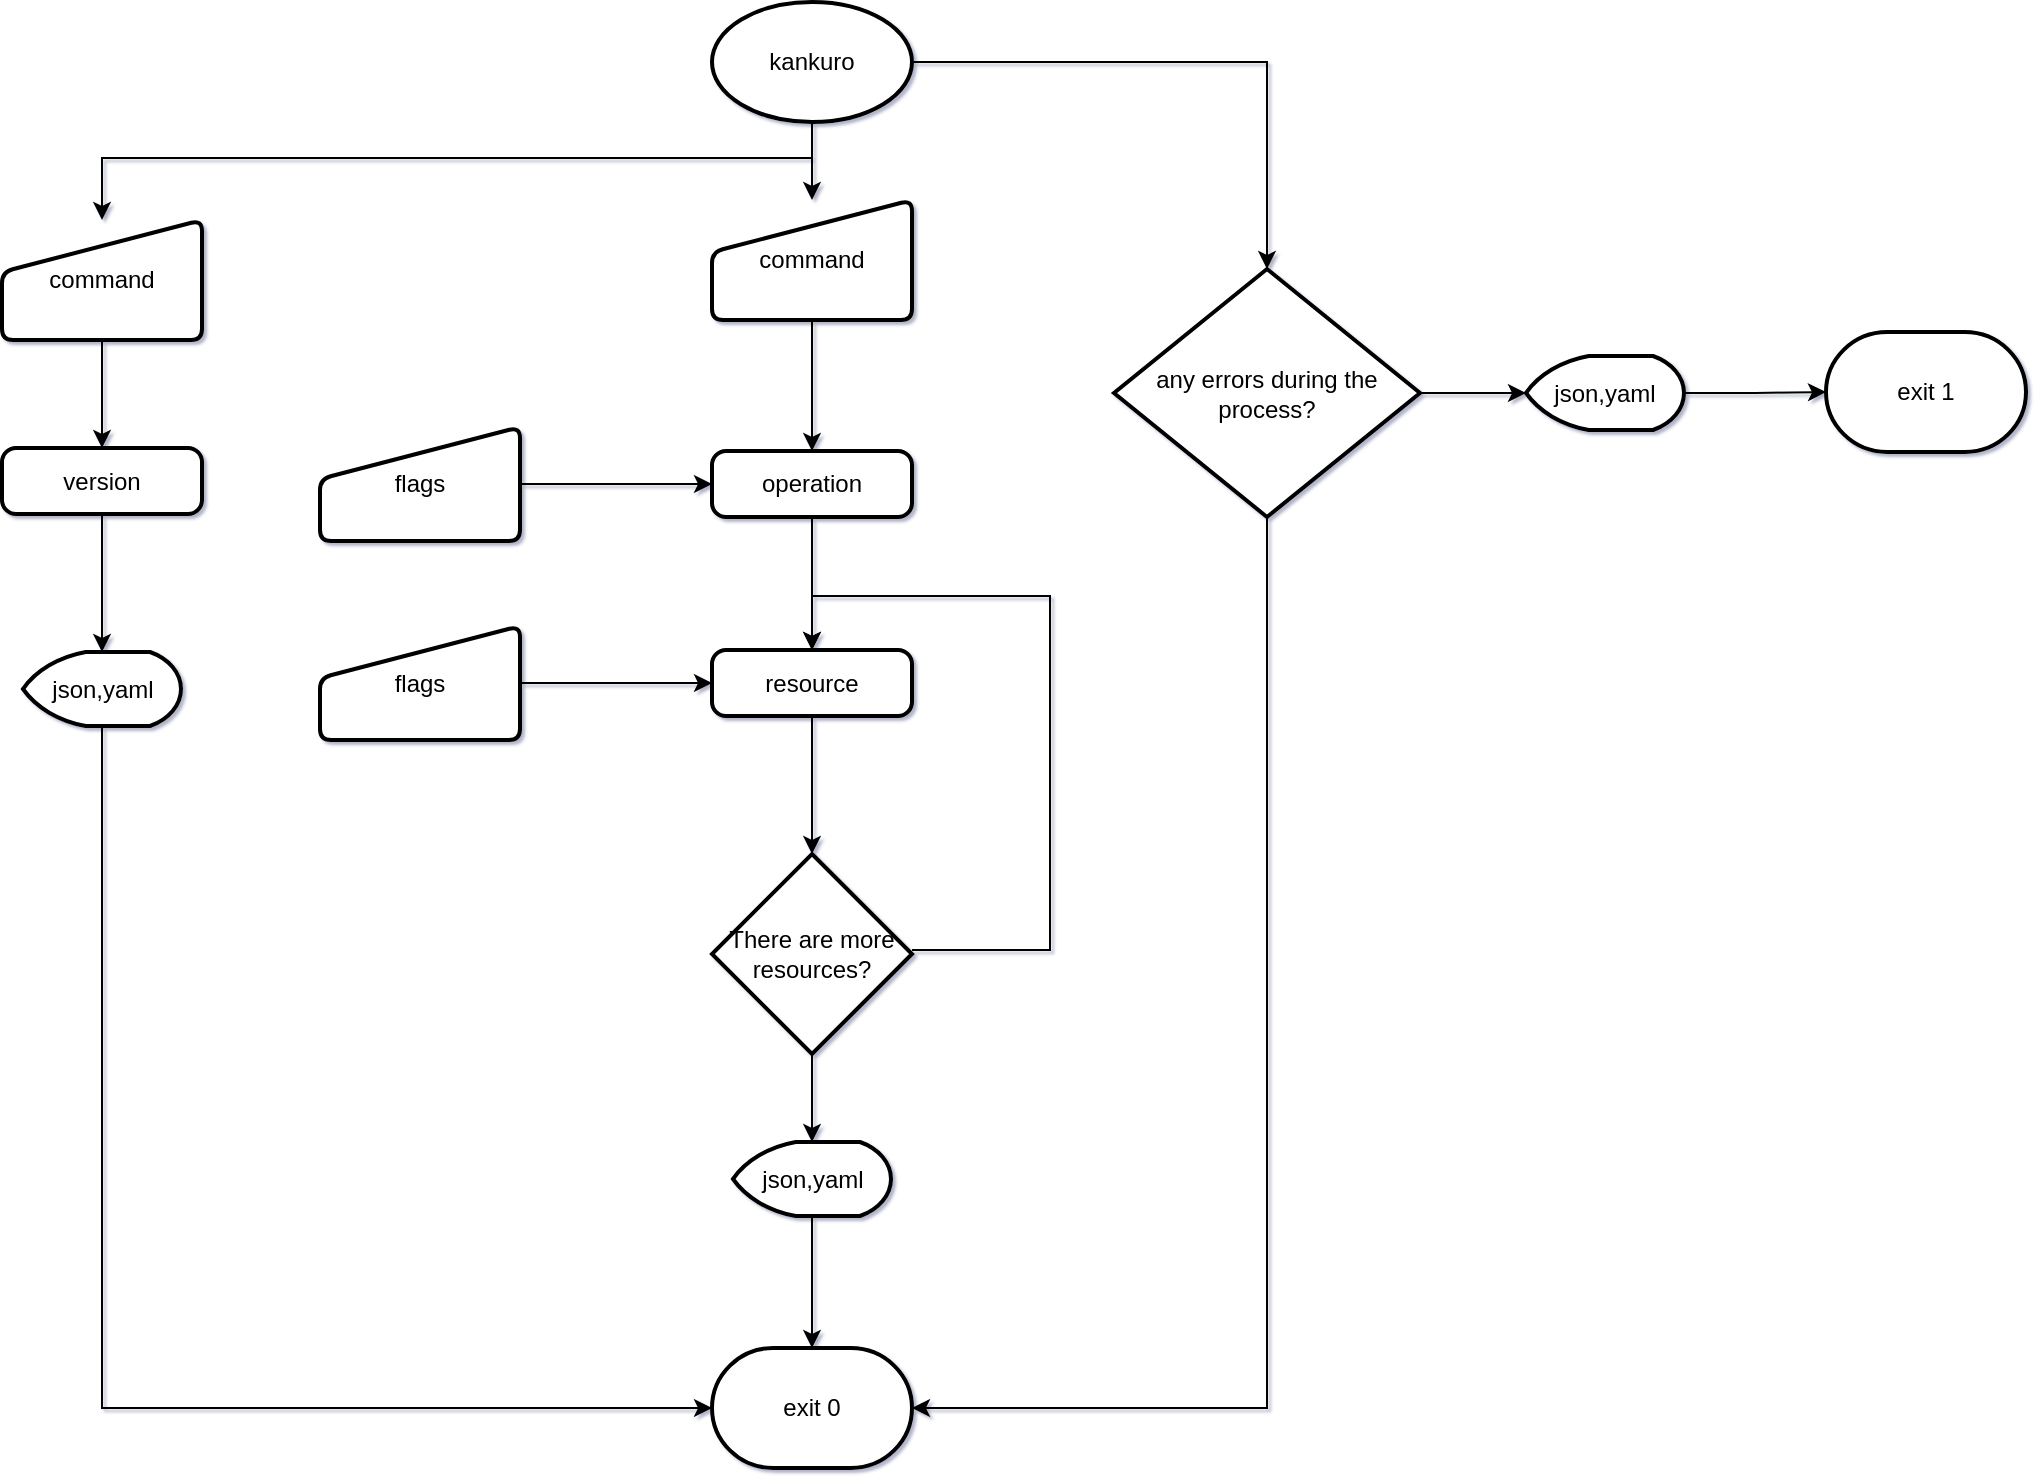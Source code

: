 <mxfile version="20.2.8" type="device" pages="3"><diagram name="Flowchart" id="9f46799a-70d6-7492-0946-bef42562c5a5"><mxGraphModel dx="2430" dy="1559" grid="0" gridSize="10" guides="1" tooltips="1" connect="1" arrows="1" fold="1" page="0" pageScale="1" pageWidth="1100" pageHeight="850" background="none" math="0" shadow="1"><root><mxCell id="0"/><mxCell id="1" parent="0"/><mxCell id="vDhYSvmYMvig0iVriiUR-4" style="edgeStyle=orthogonalEdgeStyle;rounded=0;orthogonalLoop=1;jettySize=auto;html=1;" parent="1" source="vDhYSvmYMvig0iVriiUR-2" target="vDhYSvmYMvig0iVriiUR-3" edge="1"><mxGeometry relative="1" as="geometry"/></mxCell><mxCell id="2fxZ9Q4PtYLTU2FdA9Wt-42" style="edgeStyle=orthogonalEdgeStyle;rounded=0;orthogonalLoop=1;jettySize=auto;html=1;" edge="1" parent="1" source="vDhYSvmYMvig0iVriiUR-2" target="2fxZ9Q4PtYLTU2FdA9Wt-41"><mxGeometry relative="1" as="geometry"><Array as="points"><mxPoint x="-179" y="-454"/><mxPoint x="-534" y="-454"/></Array></mxGeometry></mxCell><mxCell id="2fxZ9Q4PtYLTU2FdA9Wt-50" style="edgeStyle=orthogonalEdgeStyle;rounded=0;orthogonalLoop=1;jettySize=auto;html=1;" edge="1" parent="1" source="vDhYSvmYMvig0iVriiUR-2" target="2fxZ9Q4PtYLTU2FdA9Wt-49"><mxGeometry relative="1" as="geometry"/></mxCell><mxCell id="vDhYSvmYMvig0iVriiUR-2" value="kankuro" style="strokeWidth=2;html=1;shape=mxgraph.flowchart.start_1;whiteSpace=wrap;" parent="1" vertex="1"><mxGeometry x="-229" y="-532" width="100" height="60" as="geometry"/></mxCell><mxCell id="2fxZ9Q4PtYLTU2FdA9Wt-27" style="edgeStyle=orthogonalEdgeStyle;rounded=0;orthogonalLoop=1;jettySize=auto;html=1;" edge="1" parent="1" source="vDhYSvmYMvig0iVriiUR-3" target="2fxZ9Q4PtYLTU2FdA9Wt-26"><mxGeometry relative="1" as="geometry"/></mxCell><mxCell id="vDhYSvmYMvig0iVriiUR-3" value="command" style="html=1;strokeWidth=2;shape=manualInput;whiteSpace=wrap;rounded=1;size=26;arcSize=11;" parent="1" vertex="1"><mxGeometry x="-229" y="-433" width="100" height="60" as="geometry"/></mxCell><mxCell id="2fxZ9Q4PtYLTU2FdA9Wt-29" style="edgeStyle=orthogonalEdgeStyle;rounded=0;orthogonalLoop=1;jettySize=auto;html=1;" edge="1" parent="1" source="2fxZ9Q4PtYLTU2FdA9Wt-26" target="2fxZ9Q4PtYLTU2FdA9Wt-28"><mxGeometry relative="1" as="geometry"/></mxCell><mxCell id="2fxZ9Q4PtYLTU2FdA9Wt-26" value="operation" style="rounded=1;whiteSpace=wrap;html=1;absoluteArcSize=1;arcSize=14;strokeWidth=2;" vertex="1" parent="1"><mxGeometry x="-229" y="-307.5" width="100" height="33" as="geometry"/></mxCell><mxCell id="2fxZ9Q4PtYLTU2FdA9Wt-36" style="edgeStyle=orthogonalEdgeStyle;rounded=0;orthogonalLoop=1;jettySize=auto;html=1;" edge="1" parent="1" source="2fxZ9Q4PtYLTU2FdA9Wt-28" target="2fxZ9Q4PtYLTU2FdA9Wt-34"><mxGeometry relative="1" as="geometry"/></mxCell><mxCell id="2fxZ9Q4PtYLTU2FdA9Wt-28" value="resource" style="rounded=1;whiteSpace=wrap;html=1;absoluteArcSize=1;arcSize=14;strokeWidth=2;" vertex="1" parent="1"><mxGeometry x="-229" y="-208" width="100" height="33" as="geometry"/></mxCell><mxCell id="2fxZ9Q4PtYLTU2FdA9Wt-31" style="edgeStyle=orthogonalEdgeStyle;rounded=0;orthogonalLoop=1;jettySize=auto;html=1;entryX=0;entryY=0.5;entryDx=0;entryDy=0;" edge="1" parent="1" source="2fxZ9Q4PtYLTU2FdA9Wt-30" target="2fxZ9Q4PtYLTU2FdA9Wt-26"><mxGeometry relative="1" as="geometry"/></mxCell><mxCell id="2fxZ9Q4PtYLTU2FdA9Wt-30" value="flags" style="html=1;strokeWidth=2;shape=manualInput;whiteSpace=wrap;rounded=1;size=26;arcSize=11;" vertex="1" parent="1"><mxGeometry x="-425" y="-319.5" width="100" height="57" as="geometry"/></mxCell><mxCell id="2fxZ9Q4PtYLTU2FdA9Wt-33" style="edgeStyle=orthogonalEdgeStyle;rounded=0;orthogonalLoop=1;jettySize=auto;html=1;" edge="1" parent="1" source="2fxZ9Q4PtYLTU2FdA9Wt-32" target="2fxZ9Q4PtYLTU2FdA9Wt-28"><mxGeometry relative="1" as="geometry"/></mxCell><mxCell id="2fxZ9Q4PtYLTU2FdA9Wt-32" value="flags" style="html=1;strokeWidth=2;shape=manualInput;whiteSpace=wrap;rounded=1;size=26;arcSize=11;" vertex="1" parent="1"><mxGeometry x="-425" y="-220" width="100" height="57" as="geometry"/></mxCell><mxCell id="2fxZ9Q4PtYLTU2FdA9Wt-35" style="edgeStyle=orthogonalEdgeStyle;rounded=0;orthogonalLoop=1;jettySize=auto;html=1;entryX=0.5;entryY=0;entryDx=0;entryDy=0;" edge="1" parent="1" source="2fxZ9Q4PtYLTU2FdA9Wt-34" target="2fxZ9Q4PtYLTU2FdA9Wt-28"><mxGeometry relative="1" as="geometry"><Array as="points"><mxPoint x="-60" y="-58"/><mxPoint x="-60" y="-235"/><mxPoint x="-179" y="-235"/></Array></mxGeometry></mxCell><mxCell id="2fxZ9Q4PtYLTU2FdA9Wt-38" style="edgeStyle=orthogonalEdgeStyle;rounded=0;orthogonalLoop=1;jettySize=auto;html=1;" edge="1" parent="1" source="2fxZ9Q4PtYLTU2FdA9Wt-34" target="2fxZ9Q4PtYLTU2FdA9Wt-37"><mxGeometry relative="1" as="geometry"/></mxCell><mxCell id="2fxZ9Q4PtYLTU2FdA9Wt-34" value="There are more resources?" style="strokeWidth=2;html=1;shape=mxgraph.flowchart.decision;whiteSpace=wrap;" vertex="1" parent="1"><mxGeometry x="-229" y="-106" width="100" height="100" as="geometry"/></mxCell><mxCell id="2fxZ9Q4PtYLTU2FdA9Wt-40" style="edgeStyle=orthogonalEdgeStyle;rounded=0;orthogonalLoop=1;jettySize=auto;html=1;" edge="1" parent="1" source="2fxZ9Q4PtYLTU2FdA9Wt-37" target="2fxZ9Q4PtYLTU2FdA9Wt-39"><mxGeometry relative="1" as="geometry"/></mxCell><mxCell id="2fxZ9Q4PtYLTU2FdA9Wt-37" value="json,yaml" style="strokeWidth=2;html=1;shape=mxgraph.flowchart.display;whiteSpace=wrap;" vertex="1" parent="1"><mxGeometry x="-218.5" y="38" width="79" height="37" as="geometry"/></mxCell><mxCell id="2fxZ9Q4PtYLTU2FdA9Wt-39" value="exit 0" style="strokeWidth=2;html=1;shape=mxgraph.flowchart.terminator;whiteSpace=wrap;" vertex="1" parent="1"><mxGeometry x="-229" y="141" width="100" height="60" as="geometry"/></mxCell><mxCell id="2fxZ9Q4PtYLTU2FdA9Wt-44" style="edgeStyle=orthogonalEdgeStyle;rounded=0;orthogonalLoop=1;jettySize=auto;html=1;" edge="1" parent="1" source="2fxZ9Q4PtYLTU2FdA9Wt-41" target="2fxZ9Q4PtYLTU2FdA9Wt-43"><mxGeometry relative="1" as="geometry"/></mxCell><mxCell id="2fxZ9Q4PtYLTU2FdA9Wt-41" value="command" style="html=1;strokeWidth=2;shape=manualInput;whiteSpace=wrap;rounded=1;size=26;arcSize=11;" vertex="1" parent="1"><mxGeometry x="-584" y="-423" width="100" height="60" as="geometry"/></mxCell><mxCell id="2fxZ9Q4PtYLTU2FdA9Wt-46" style="edgeStyle=orthogonalEdgeStyle;rounded=0;orthogonalLoop=1;jettySize=auto;html=1;" edge="1" parent="1" source="2fxZ9Q4PtYLTU2FdA9Wt-43" target="2fxZ9Q4PtYLTU2FdA9Wt-45"><mxGeometry relative="1" as="geometry"/></mxCell><mxCell id="2fxZ9Q4PtYLTU2FdA9Wt-43" value="version" style="rounded=1;whiteSpace=wrap;html=1;absoluteArcSize=1;arcSize=14;strokeWidth=2;" vertex="1" parent="1"><mxGeometry x="-584" y="-309" width="100" height="33" as="geometry"/></mxCell><mxCell id="2fxZ9Q4PtYLTU2FdA9Wt-47" style="edgeStyle=orthogonalEdgeStyle;rounded=0;orthogonalLoop=1;jettySize=auto;html=1;entryX=0;entryY=0.5;entryDx=0;entryDy=0;entryPerimeter=0;" edge="1" parent="1" source="2fxZ9Q4PtYLTU2FdA9Wt-45" target="2fxZ9Q4PtYLTU2FdA9Wt-39"><mxGeometry relative="1" as="geometry"><Array as="points"><mxPoint x="-534" y="171"/></Array></mxGeometry></mxCell><mxCell id="2fxZ9Q4PtYLTU2FdA9Wt-45" value="json,yaml" style="strokeWidth=2;html=1;shape=mxgraph.flowchart.display;whiteSpace=wrap;" vertex="1" parent="1"><mxGeometry x="-573.5" y="-207" width="79" height="37" as="geometry"/></mxCell><mxCell id="2fxZ9Q4PtYLTU2FdA9Wt-48" value="exit 1" style="strokeWidth=2;html=1;shape=mxgraph.flowchart.terminator;whiteSpace=wrap;" vertex="1" parent="1"><mxGeometry x="328" y="-367" width="100" height="60" as="geometry"/></mxCell><mxCell id="2fxZ9Q4PtYLTU2FdA9Wt-53" style="edgeStyle=orthogonalEdgeStyle;rounded=0;orthogonalLoop=1;jettySize=auto;html=1;entryX=1;entryY=0.5;entryDx=0;entryDy=0;entryPerimeter=0;" edge="1" parent="1" source="2fxZ9Q4PtYLTU2FdA9Wt-49" target="2fxZ9Q4PtYLTU2FdA9Wt-39"><mxGeometry relative="1" as="geometry"><Array as="points"><mxPoint x="48" y="171"/></Array></mxGeometry></mxCell><mxCell id="2fxZ9Q4PtYLTU2FdA9Wt-56" style="edgeStyle=orthogonalEdgeStyle;rounded=0;orthogonalLoop=1;jettySize=auto;html=1;" edge="1" parent="1" source="2fxZ9Q4PtYLTU2FdA9Wt-49" target="2fxZ9Q4PtYLTU2FdA9Wt-55"><mxGeometry relative="1" as="geometry"/></mxCell><mxCell id="2fxZ9Q4PtYLTU2FdA9Wt-49" value="any errors during the process?" style="strokeWidth=2;html=1;shape=mxgraph.flowchart.decision;whiteSpace=wrap;" vertex="1" parent="1"><mxGeometry x="-28" y="-398.5" width="153" height="124" as="geometry"/></mxCell><mxCell id="2fxZ9Q4PtYLTU2FdA9Wt-57" style="edgeStyle=orthogonalEdgeStyle;rounded=0;orthogonalLoop=1;jettySize=auto;html=1;" edge="1" parent="1" source="2fxZ9Q4PtYLTU2FdA9Wt-55" target="2fxZ9Q4PtYLTU2FdA9Wt-48"><mxGeometry relative="1" as="geometry"/></mxCell><mxCell id="2fxZ9Q4PtYLTU2FdA9Wt-55" value="json,yaml" style="strokeWidth=2;html=1;shape=mxgraph.flowchart.display;whiteSpace=wrap;" vertex="1" parent="1"><mxGeometry x="178" y="-355" width="79" height="37" as="geometry"/></mxCell></root></mxGraphModel></diagram><diagram id="0SXqT7RG-T7h9_cDOu2_" name="Sequence Diagram"><mxGraphModel dx="1874" dy="873" grid="1" gridSize="10" guides="1" tooltips="1" connect="1" arrows="1" fold="1" page="1" pageScale="1" pageWidth="850" pageHeight="1100" math="0" shadow="0"><root><mxCell id="0"/><mxCell id="1" parent="0"/></root></mxGraphModel></diagram><diagram id="RPJx2W0FxwDxeV1RRV7m" name="UML"><mxGraphModel dx="1874" dy="873" grid="1" gridSize="10" guides="1" tooltips="1" connect="1" arrows="1" fold="1" page="1" pageScale="1" pageWidth="850" pageHeight="1100" math="0" shadow="0"><root><mxCell id="0"/><mxCell id="1" parent="0"/></root></mxGraphModel></diagram></mxfile>
